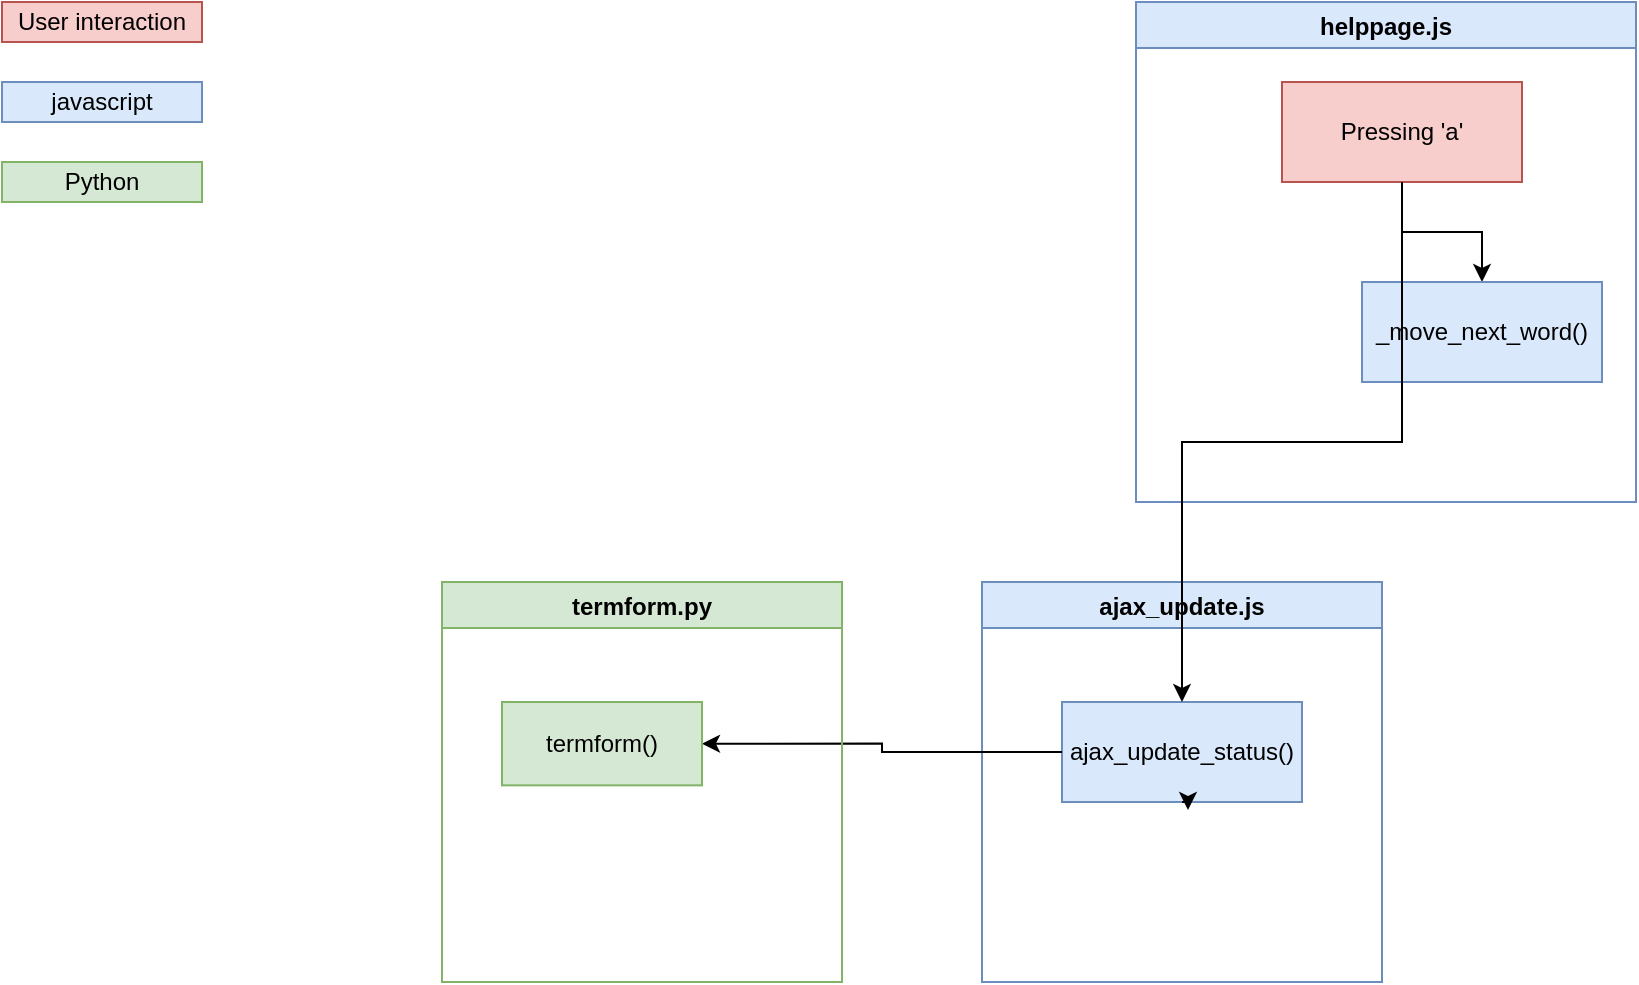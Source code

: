 <mxfile version="14.6.12" type="github"><diagram id="vUN9BYvMoHicTQgCzk0O" name="Page-1"><mxGraphModel dx="940" dy="566" grid="1" gridSize="10" guides="1" tooltips="1" connect="1" arrows="1" fold="1" page="1" pageScale="1" pageWidth="827" pageHeight="1169" math="0" shadow="0"><root><mxCell id="0"/><mxCell id="1" parent="0"/><mxCell id="m3BPWXe_hGs6VmrIDzv6-9" value="&lt;div&gt;User interaction&lt;/div&gt;" style="text;html=1;strokeColor=#b85450;fillColor=#f8cecc;align=center;verticalAlign=middle;whiteSpace=wrap;rounded=0;" vertex="1" parent="1"><mxGeometry x="10" y="10" width="100" height="20" as="geometry"/></mxCell><mxCell id="m3BPWXe_hGs6VmrIDzv6-10" value="javascript" style="text;html=1;strokeColor=#6c8ebf;fillColor=#dae8fc;align=center;verticalAlign=middle;whiteSpace=wrap;rounded=0;" vertex="1" parent="1"><mxGeometry x="10" y="50" width="100" height="20" as="geometry"/></mxCell><mxCell id="m3BPWXe_hGs6VmrIDzv6-14" style="edgeStyle=orthogonalEdgeStyle;rounded=0;orthogonalLoop=1;jettySize=auto;html=1;exitX=0.5;exitY=1;exitDx=0;exitDy=0;" edge="1" parent="1" source="m3BPWXe_hGs6VmrIDzv6-12"><mxGeometry relative="1" as="geometry"><mxPoint x="60" y="90" as="targetPoint"/></mxGeometry></mxCell><mxCell id="m3BPWXe_hGs6VmrIDzv6-12" value="Python" style="text;html=1;strokeColor=#82b366;fillColor=#d5e8d4;align=center;verticalAlign=middle;whiteSpace=wrap;rounded=0;" vertex="1" parent="1"><mxGeometry x="10" y="90" width="100" height="20" as="geometry"/></mxCell><mxCell id="m3BPWXe_hGs6VmrIDzv6-16" value="ajax_update.js" style="swimlane;fillColor=#dae8fc;strokeColor=#6c8ebf;" vertex="1" parent="1"><mxGeometry x="500" y="300" width="200" height="200" as="geometry"/></mxCell><mxCell id="m3BPWXe_hGs6VmrIDzv6-2" value="ajax_update_status()" style="rounded=0;whiteSpace=wrap;html=1;fillColor=#dae8fc;strokeColor=#6c8ebf;" vertex="1" parent="m3BPWXe_hGs6VmrIDzv6-16"><mxGeometry x="40" y="60" width="120" height="50" as="geometry"/></mxCell><mxCell id="m3BPWXe_hGs6VmrIDzv6-19" style="edgeStyle=orthogonalEdgeStyle;rounded=0;orthogonalLoop=1;jettySize=auto;html=1;exitX=0.5;exitY=1;exitDx=0;exitDy=0;entryX=0.525;entryY=1.08;entryDx=0;entryDy=0;entryPerimeter=0;" edge="1" parent="m3BPWXe_hGs6VmrIDzv6-16" source="m3BPWXe_hGs6VmrIDzv6-2" target="m3BPWXe_hGs6VmrIDzv6-2"><mxGeometry relative="1" as="geometry"/></mxCell><mxCell id="m3BPWXe_hGs6VmrIDzv6-18" value="helppage.js" style="swimlane;fillColor=#dae8fc;strokeColor=#6c8ebf;" vertex="1" parent="1"><mxGeometry x="577" y="10" width="250" height="250" as="geometry"/></mxCell><mxCell id="m3BPWXe_hGs6VmrIDzv6-22" style="edgeStyle=orthogonalEdgeStyle;rounded=0;orthogonalLoop=1;jettySize=auto;html=1;entryX=0.5;entryY=0;entryDx=0;entryDy=0;" edge="1" parent="m3BPWXe_hGs6VmrIDzv6-18" source="m3BPWXe_hGs6VmrIDzv6-1" target="m3BPWXe_hGs6VmrIDzv6-5"><mxGeometry relative="1" as="geometry"/></mxCell><mxCell id="m3BPWXe_hGs6VmrIDzv6-1" value="Pressing 'a'" style="rounded=0;whiteSpace=wrap;html=1;fillColor=#f8cecc;strokeColor=#b85450;" vertex="1" parent="m3BPWXe_hGs6VmrIDzv6-18"><mxGeometry x="73" y="40" width="120" height="50" as="geometry"/></mxCell><mxCell id="m3BPWXe_hGs6VmrIDzv6-5" value="_move_next_word()" style="rounded=0;whiteSpace=wrap;html=1;fillColor=#dae8fc;strokeColor=#6c8ebf;" vertex="1" parent="m3BPWXe_hGs6VmrIDzv6-18"><mxGeometry x="113" y="140" width="120" height="50" as="geometry"/></mxCell><mxCell id="m3BPWXe_hGs6VmrIDzv6-21" style="edgeStyle=orthogonalEdgeStyle;rounded=0;orthogonalLoop=1;jettySize=auto;html=1;entryX=1;entryY=0.5;entryDx=0;entryDy=0;" edge="1" parent="1" source="m3BPWXe_hGs6VmrIDzv6-2" target="m3BPWXe_hGs6VmrIDzv6-15"><mxGeometry relative="1" as="geometry"/></mxCell><mxCell id="m3BPWXe_hGs6VmrIDzv6-25" style="edgeStyle=orthogonalEdgeStyle;rounded=0;orthogonalLoop=1;jettySize=auto;html=1;entryX=0.5;entryY=0;entryDx=0;entryDy=0;" edge="1" parent="1" source="m3BPWXe_hGs6VmrIDzv6-1" target="m3BPWXe_hGs6VmrIDzv6-2"><mxGeometry relative="1" as="geometry"/></mxCell><mxCell id="m3BPWXe_hGs6VmrIDzv6-26" value="termform.py" style="swimlane;fillColor=#d5e8d4;strokeColor=#82b366;" vertex="1" parent="1"><mxGeometry x="230" y="300" width="200" height="200" as="geometry"/></mxCell><mxCell id="m3BPWXe_hGs6VmrIDzv6-15" value="&lt;div&gt;termform()&lt;/div&gt;" style="rounded=0;whiteSpace=wrap;html=1;fillColor=#d5e8d4;strokeColor=#82b366;" vertex="1" parent="m3BPWXe_hGs6VmrIDzv6-26"><mxGeometry x="30" y="60" width="100" height="41.67" as="geometry"/></mxCell></root></mxGraphModel></diagram></mxfile>